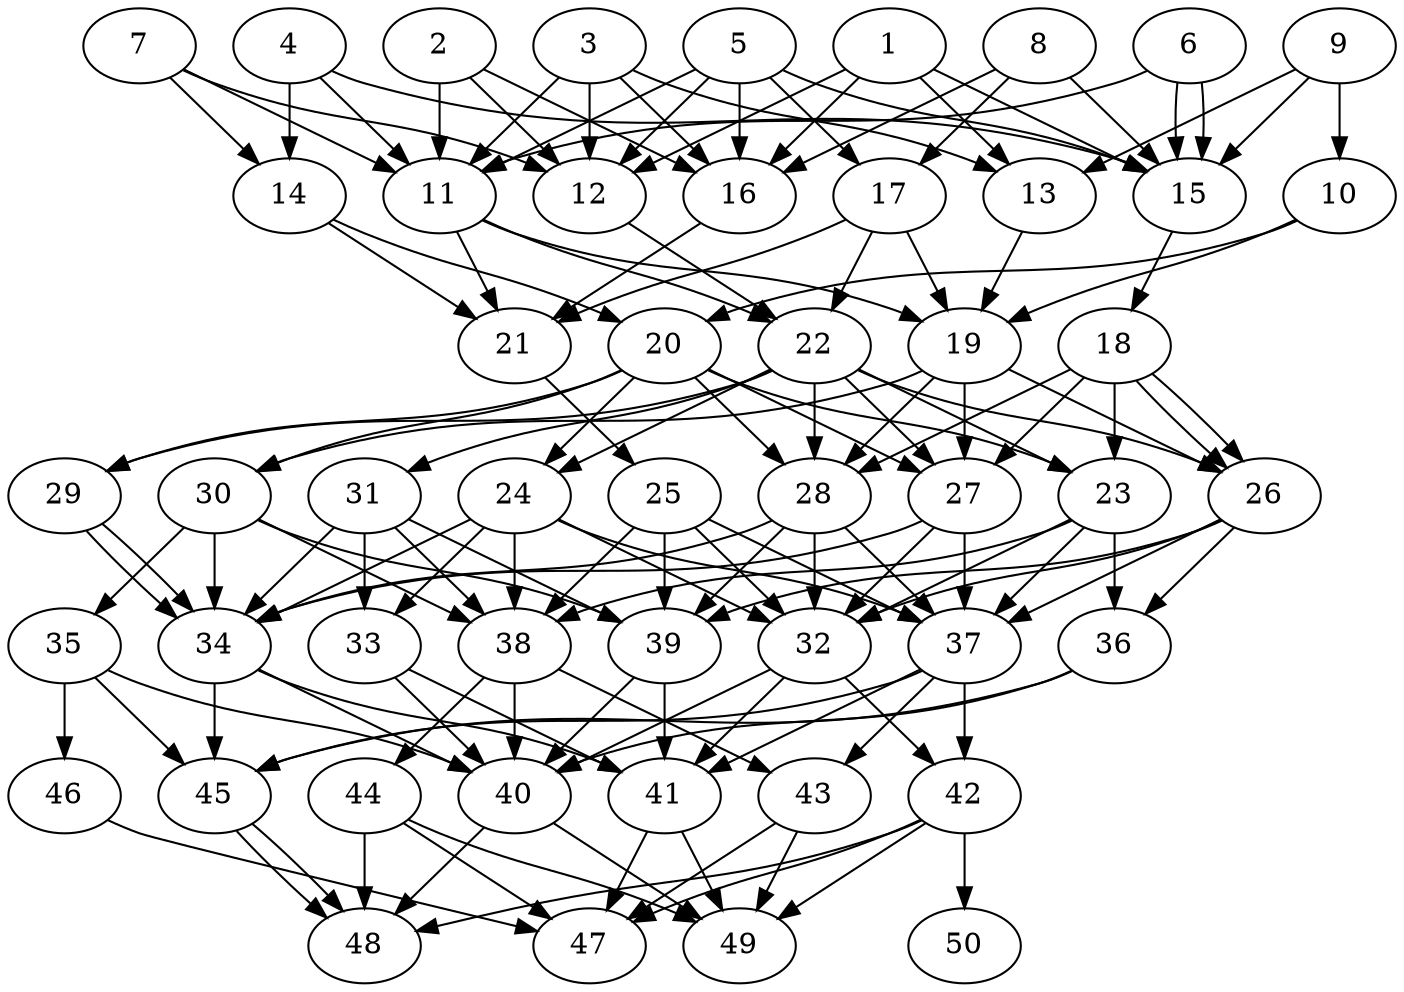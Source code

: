 // DAG automatically generated by daggen at Tue Aug  6 16:32:29 2019
// ./daggen --dot -n 50 --ccr 0.4 --fat 0.5 --regular 0.5 --density 0.8 --mindata 5242880 --maxdata 52428800 
digraph G {
  1 [size="91640320", alpha="0.00", expect_size="36656128"] 
  1 -> 12 [size ="36656128"]
  1 -> 13 [size ="36656128"]
  1 -> 15 [size ="36656128"]
  1 -> 16 [size ="36656128"]
  2 [size="55424000", alpha="0.10", expect_size="22169600"] 
  2 -> 11 [size ="22169600"]
  2 -> 12 [size ="22169600"]
  2 -> 16 [size ="22169600"]
  3 [size="105477120", alpha="0.11", expect_size="42190848"] 
  3 -> 11 [size ="42190848"]
  3 -> 12 [size ="42190848"]
  3 -> 13 [size ="42190848"]
  3 -> 16 [size ="42190848"]
  4 [size="19366400", alpha="0.01", expect_size="7746560"] 
  4 -> 11 [size ="7746560"]
  4 -> 14 [size ="7746560"]
  4 -> 15 [size ="7746560"]
  5 [size="122370560", alpha="0.06", expect_size="48948224"] 
  5 -> 11 [size ="48948224"]
  5 -> 12 [size ="48948224"]
  5 -> 15 [size ="48948224"]
  5 -> 16 [size ="48948224"]
  5 -> 17 [size ="48948224"]
  6 [size="14932480", alpha="0.07", expect_size="5972992"] 
  6 -> 11 [size ="5972992"]
  6 -> 15 [size ="5972992"]
  6 -> 15 [size ="5972992"]
  7 [size="98882560", alpha="0.16", expect_size="39553024"] 
  7 -> 11 [size ="39553024"]
  7 -> 12 [size ="39553024"]
  7 -> 14 [size ="39553024"]
  8 [size="90634240", alpha="0.20", expect_size="36253696"] 
  8 -> 15 [size ="36253696"]
  8 -> 16 [size ="36253696"]
  8 -> 17 [size ="36253696"]
  9 [size="67105280", alpha="0.05", expect_size="26842112"] 
  9 -> 10 [size ="26842112"]
  9 -> 13 [size ="26842112"]
  9 -> 15 [size ="26842112"]
  10 [size="53460480", alpha="0.16", expect_size="21384192"] 
  10 -> 19 [size ="21384192"]
  10 -> 20 [size ="21384192"]
  11 [size="130232320", alpha="0.17", expect_size="52092928"] 
  11 -> 19 [size ="52092928"]
  11 -> 21 [size ="52092928"]
  11 -> 22 [size ="52092928"]
  12 [size="130506240", alpha="0.12", expect_size="52202496"] 
  12 -> 22 [size ="52202496"]
  13 [size="70243840", alpha="0.05", expect_size="28097536"] 
  13 -> 19 [size ="28097536"]
  14 [size="19555840", alpha="0.14", expect_size="7822336"] 
  14 -> 20 [size ="7822336"]
  14 -> 21 [size ="7822336"]
  15 [size="24309760", alpha="0.11", expect_size="9723904"] 
  15 -> 18 [size ="9723904"]
  16 [size="57093120", alpha="0.02", expect_size="22837248"] 
  16 -> 21 [size ="22837248"]
  17 [size="99699200", alpha="0.01", expect_size="39879680"] 
  17 -> 19 [size ="39879680"]
  17 -> 21 [size ="39879680"]
  17 -> 22 [size ="39879680"]
  18 [size="73930240", alpha="0.09", expect_size="29572096"] 
  18 -> 23 [size ="29572096"]
  18 -> 26 [size ="29572096"]
  18 -> 26 [size ="29572096"]
  18 -> 27 [size ="29572096"]
  18 -> 28 [size ="29572096"]
  19 [size="72737280", alpha="0.11", expect_size="29094912"] 
  19 -> 26 [size ="29094912"]
  19 -> 27 [size ="29094912"]
  19 -> 28 [size ="29094912"]
  19 -> 30 [size ="29094912"]
  20 [size="102858240", alpha="0.06", expect_size="41143296"] 
  20 -> 23 [size ="41143296"]
  20 -> 24 [size ="41143296"]
  20 -> 27 [size ="41143296"]
  20 -> 28 [size ="41143296"]
  20 -> 29 [size ="41143296"]
  20 -> 30 [size ="41143296"]
  21 [size="78072320", alpha="0.15", expect_size="31228928"] 
  21 -> 25 [size ="31228928"]
  22 [size="61498880", alpha="0.12", expect_size="24599552"] 
  22 -> 23 [size ="24599552"]
  22 -> 24 [size ="24599552"]
  22 -> 26 [size ="24599552"]
  22 -> 27 [size ="24599552"]
  22 -> 28 [size ="24599552"]
  22 -> 29 [size ="24599552"]
  22 -> 31 [size ="24599552"]
  23 [size="129633280", alpha="0.04", expect_size="51853312"] 
  23 -> 32 [size ="51853312"]
  23 -> 36 [size ="51853312"]
  23 -> 37 [size ="51853312"]
  23 -> 38 [size ="51853312"]
  24 [size="41615360", alpha="0.16", expect_size="16646144"] 
  24 -> 32 [size ="16646144"]
  24 -> 33 [size ="16646144"]
  24 -> 34 [size ="16646144"]
  24 -> 37 [size ="16646144"]
  24 -> 38 [size ="16646144"]
  25 [size="125683200", alpha="0.08", expect_size="50273280"] 
  25 -> 32 [size ="50273280"]
  25 -> 37 [size ="50273280"]
  25 -> 38 [size ="50273280"]
  25 -> 39 [size ="50273280"]
  26 [size="70366720", alpha="0.20", expect_size="28146688"] 
  26 -> 32 [size ="28146688"]
  26 -> 36 [size ="28146688"]
  26 -> 37 [size ="28146688"]
  26 -> 39 [size ="28146688"]
  27 [size="81743360", alpha="0.06", expect_size="32697344"] 
  27 -> 32 [size ="32697344"]
  27 -> 34 [size ="32697344"]
  27 -> 37 [size ="32697344"]
  28 [size="87598080", alpha="0.05", expect_size="35039232"] 
  28 -> 32 [size ="35039232"]
  28 -> 34 [size ="35039232"]
  28 -> 37 [size ="35039232"]
  28 -> 39 [size ="35039232"]
  29 [size="20049920", alpha="0.14", expect_size="8019968"] 
  29 -> 34 [size ="8019968"]
  29 -> 34 [size ="8019968"]
  30 [size="83665920", alpha="0.09", expect_size="33466368"] 
  30 -> 34 [size ="33466368"]
  30 -> 35 [size ="33466368"]
  30 -> 38 [size ="33466368"]
  30 -> 39 [size ="33466368"]
  31 [size="121871360", alpha="0.05", expect_size="48748544"] 
  31 -> 33 [size ="48748544"]
  31 -> 34 [size ="48748544"]
  31 -> 38 [size ="48748544"]
  31 -> 39 [size ="48748544"]
  32 [size="95239680", alpha="0.20", expect_size="38095872"] 
  32 -> 40 [size ="38095872"]
  32 -> 41 [size ="38095872"]
  32 -> 42 [size ="38095872"]
  33 [size="46090240", alpha="0.05", expect_size="18436096"] 
  33 -> 40 [size ="18436096"]
  33 -> 41 [size ="18436096"]
  34 [size="66787840", alpha="0.11", expect_size="26715136"] 
  34 -> 40 [size ="26715136"]
  34 -> 41 [size ="26715136"]
  34 -> 45 [size ="26715136"]
  35 [size="45632000", alpha="0.18", expect_size="18252800"] 
  35 -> 40 [size ="18252800"]
  35 -> 45 [size ="18252800"]
  35 -> 46 [size ="18252800"]
  36 [size="91888640", alpha="0.14", expect_size="36755456"] 
  36 -> 40 [size ="36755456"]
  36 -> 45 [size ="36755456"]
  37 [size="89418240", alpha="0.04", expect_size="35767296"] 
  37 -> 41 [size ="35767296"]
  37 -> 42 [size ="35767296"]
  37 -> 43 [size ="35767296"]
  37 -> 45 [size ="35767296"]
  38 [size="123996160", alpha="0.04", expect_size="49598464"] 
  38 -> 40 [size ="49598464"]
  38 -> 43 [size ="49598464"]
  38 -> 44 [size ="49598464"]
  39 [size="37224960", alpha="0.15", expect_size="14889984"] 
  39 -> 40 [size ="14889984"]
  39 -> 41 [size ="14889984"]
  40 [size="119029760", alpha="0.00", expect_size="47611904"] 
  40 -> 48 [size ="47611904"]
  40 -> 49 [size ="47611904"]
  41 [size="55872000", alpha="0.17", expect_size="22348800"] 
  41 -> 47 [size ="22348800"]
  41 -> 49 [size ="22348800"]
  42 [size="82841600", alpha="0.02", expect_size="33136640"] 
  42 -> 47 [size ="33136640"]
  42 -> 48 [size ="33136640"]
  42 -> 49 [size ="33136640"]
  42 -> 50 [size ="33136640"]
  43 [size="81413120", alpha="0.06", expect_size="32565248"] 
  43 -> 47 [size ="32565248"]
  43 -> 49 [size ="32565248"]
  44 [size="108723200", alpha="0.16", expect_size="43489280"] 
  44 -> 47 [size ="43489280"]
  44 -> 48 [size ="43489280"]
  44 -> 49 [size ="43489280"]
  45 [size="53253120", alpha="0.04", expect_size="21301248"] 
  45 -> 48 [size ="21301248"]
  45 -> 48 [size ="21301248"]
  46 [size="44172800", alpha="0.03", expect_size="17669120"] 
  46 -> 47 [size ="17669120"]
  47 [size="125470720", alpha="0.12", expect_size="50188288"] 
  48 [size="29841920", alpha="0.15", expect_size="11936768"] 
  49 [size="54044160", alpha="0.19", expect_size="21617664"] 
  50 [size="21775360", alpha="0.14", expect_size="8710144"] 
}
